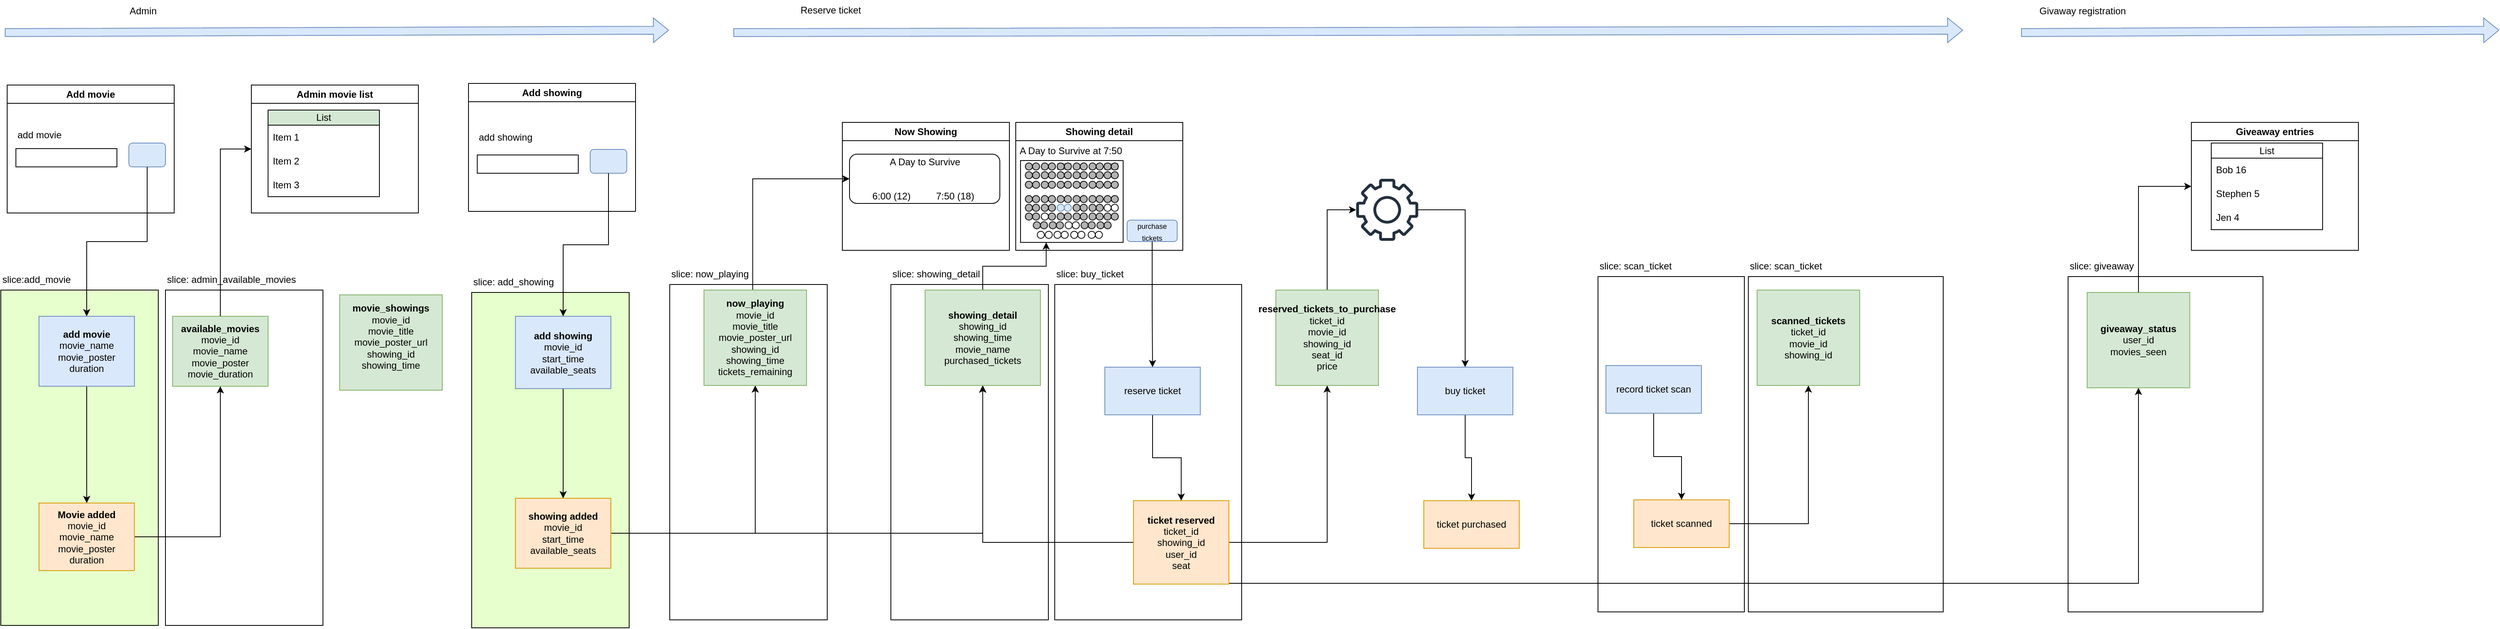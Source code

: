 <mxfile version="27.0.2">
  <diagram name="Page-1" id="JmkUH-GK_HIM8gPAQ7Ks">
    <mxGraphModel dx="1494" dy="1791" grid="0" gridSize="10" guides="1" tooltips="1" connect="1" arrows="1" fold="1" page="0" pageScale="1" pageWidth="850" pageHeight="1100" math="0" shadow="0">
      <root>
        <mxCell id="0" />
        <mxCell id="1" parent="0" />
        <mxCell id="UYK9WuExDDsvkr1m3CHj-1" value="" style="group" vertex="1" connectable="0" parent="1">
          <mxGeometry x="2244" y="-49" width="245" height="448" as="geometry" />
        </mxCell>
        <mxCell id="UYK9WuExDDsvkr1m3CHj-2" value="" style="rounded=0;whiteSpace=wrap;html=1;" vertex="1" parent="UYK9WuExDDsvkr1m3CHj-1">
          <mxGeometry y="26" width="245" height="422" as="geometry" />
        </mxCell>
        <mxCell id="UYK9WuExDDsvkr1m3CHj-3" value="slice: giveaway" style="text;html=1;align=left;verticalAlign=middle;resizable=0;points=[];autosize=1;strokeColor=none;fillColor=none;" vertex="1" parent="UYK9WuExDDsvkr1m3CHj-1">
          <mxGeometry width="99" height="26" as="geometry" />
        </mxCell>
        <mxCell id="UYK9WuExDDsvkr1m3CHj-5" value="&lt;b&gt;giveaway_status&lt;/b&gt;&lt;div&gt;user_id&lt;/div&gt;&lt;div&gt;movies_seen&lt;/div&gt;" style="rounded=0;whiteSpace=wrap;html=1;fillColor=#d5e8d4;strokeColor=#82b366;" vertex="1" parent="UYK9WuExDDsvkr1m3CHj-1">
          <mxGeometry x="24" y="46" width="129" height="120" as="geometry" />
        </mxCell>
        <mxCell id="ypWTz2C0_0CNNt2PtK0u-16" value="" style="group" parent="1" vertex="1" connectable="0">
          <mxGeometry x="1842" y="-49" width="245" height="448" as="geometry" />
        </mxCell>
        <mxCell id="ypWTz2C0_0CNNt2PtK0u-17" value="" style="rounded=0;whiteSpace=wrap;html=1;" parent="ypWTz2C0_0CNNt2PtK0u-16" vertex="1">
          <mxGeometry y="26" width="245" height="422" as="geometry" />
        </mxCell>
        <mxCell id="ypWTz2C0_0CNNt2PtK0u-18" value="slice: scan_ticket" style="text;html=1;align=left;verticalAlign=middle;resizable=0;points=[];autosize=1;strokeColor=none;fillColor=none;" parent="ypWTz2C0_0CNNt2PtK0u-16" vertex="1">
          <mxGeometry width="109" height="26" as="geometry" />
        </mxCell>
        <mxCell id="ypWTz2C0_0CNNt2PtK0u-13" value="" style="group" parent="1" vertex="1" connectable="0">
          <mxGeometry x="1653" y="-49" width="184" height="448" as="geometry" />
        </mxCell>
        <mxCell id="ypWTz2C0_0CNNt2PtK0u-14" value="" style="rounded=0;whiteSpace=wrap;html=1;" parent="ypWTz2C0_0CNNt2PtK0u-13" vertex="1">
          <mxGeometry y="26" width="184" height="422" as="geometry" />
        </mxCell>
        <mxCell id="ypWTz2C0_0CNNt2PtK0u-15" value="slice: scan_ticket" style="text;html=1;align=left;verticalAlign=middle;resizable=0;points=[];autosize=1;strokeColor=none;fillColor=none;" parent="ypWTz2C0_0CNNt2PtK0u-13" vertex="1">
          <mxGeometry width="109" height="26" as="geometry" />
        </mxCell>
        <mxCell id="ypWTz2C0_0CNNt2PtK0u-10" value="" style="group" parent="1" vertex="1" connectable="0">
          <mxGeometry x="970" y="-39" width="235" height="448" as="geometry" />
        </mxCell>
        <mxCell id="ypWTz2C0_0CNNt2PtK0u-11" value="" style="rounded=0;whiteSpace=wrap;html=1;" parent="ypWTz2C0_0CNNt2PtK0u-10" vertex="1">
          <mxGeometry y="26" width="235" height="422" as="geometry" />
        </mxCell>
        <mxCell id="ypWTz2C0_0CNNt2PtK0u-12" value="slice: buy_ticket" style="text;html=1;align=left;verticalAlign=middle;resizable=0;points=[];autosize=1;strokeColor=none;fillColor=none;" parent="ypWTz2C0_0CNNt2PtK0u-10" vertex="1">
          <mxGeometry width="103" height="26" as="geometry" />
        </mxCell>
        <mxCell id="ypWTz2C0_0CNNt2PtK0u-7" value="" style="group" parent="1" vertex="1" connectable="0">
          <mxGeometry x="764" y="-39" width="198" height="448" as="geometry" />
        </mxCell>
        <mxCell id="ypWTz2C0_0CNNt2PtK0u-8" value="" style="rounded=0;whiteSpace=wrap;html=1;" parent="ypWTz2C0_0CNNt2PtK0u-7" vertex="1">
          <mxGeometry y="26" width="198" height="422" as="geometry" />
        </mxCell>
        <mxCell id="ypWTz2C0_0CNNt2PtK0u-9" value="slice: showing_detail" style="text;html=1;align=left;verticalAlign=middle;resizable=0;points=[];autosize=1;strokeColor=none;fillColor=none;" parent="ypWTz2C0_0CNNt2PtK0u-7" vertex="1">
          <mxGeometry width="128" height="26" as="geometry" />
        </mxCell>
        <mxCell id="ypWTz2C0_0CNNt2PtK0u-4" value="" style="group" parent="1" vertex="1" connectable="0">
          <mxGeometry x="486" y="-39" width="198" height="448" as="geometry" />
        </mxCell>
        <mxCell id="ypWTz2C0_0CNNt2PtK0u-5" value="" style="rounded=0;whiteSpace=wrap;html=1;" parent="ypWTz2C0_0CNNt2PtK0u-4" vertex="1">
          <mxGeometry y="26" width="198" height="422" as="geometry" />
        </mxCell>
        <mxCell id="ypWTz2C0_0CNNt2PtK0u-6" value="slice: now_playing" style="text;html=1;align=left;verticalAlign=middle;resizable=0;points=[];autosize=1;strokeColor=none;fillColor=none;" parent="ypWTz2C0_0CNNt2PtK0u-4" vertex="1">
          <mxGeometry width="115" height="26" as="geometry" />
        </mxCell>
        <mxCell id="ypWTz2C0_0CNNt2PtK0u-1" value="" style="group" parent="1" vertex="1" connectable="0">
          <mxGeometry x="237" y="-29" width="198" height="448" as="geometry" />
        </mxCell>
        <mxCell id="ypWTz2C0_0CNNt2PtK0u-2" value="" style="rounded=0;whiteSpace=wrap;html=1;fillColor=#E6FFCC;" parent="ypWTz2C0_0CNNt2PtK0u-1" vertex="1">
          <mxGeometry y="26" width="198" height="422" as="geometry" />
        </mxCell>
        <mxCell id="ypWTz2C0_0CNNt2PtK0u-3" value="slice: add_showing" style="text;html=1;align=left;verticalAlign=middle;resizable=0;points=[];autosize=1;strokeColor=none;fillColor=none;" parent="ypWTz2C0_0CNNt2PtK0u-1" vertex="1">
          <mxGeometry width="119" height="26" as="geometry" />
        </mxCell>
        <mxCell id="LDC4ZmzUSmyWV4IE2Z3T-5" value="" style="group" parent="1" vertex="1" connectable="0">
          <mxGeometry x="-148" y="-32" width="198" height="448" as="geometry" />
        </mxCell>
        <mxCell id="LDC4ZmzUSmyWV4IE2Z3T-6" value="" style="rounded=0;whiteSpace=wrap;html=1;" parent="LDC4ZmzUSmyWV4IE2Z3T-5" vertex="1">
          <mxGeometry y="26" width="198" height="422" as="geometry" />
        </mxCell>
        <mxCell id="LDC4ZmzUSmyWV4IE2Z3T-7" value="slice: admin_available_movies" style="text;html=1;align=left;verticalAlign=middle;resizable=0;points=[];autosize=1;strokeColor=none;fillColor=none;" parent="LDC4ZmzUSmyWV4IE2Z3T-5" vertex="1">
          <mxGeometry width="180" height="26" as="geometry" />
        </mxCell>
        <mxCell id="LDC4ZmzUSmyWV4IE2Z3T-4" value="" style="group" parent="1" vertex="1" connectable="0">
          <mxGeometry x="-355" y="-32" width="198" height="448" as="geometry" />
        </mxCell>
        <mxCell id="LDC4ZmzUSmyWV4IE2Z3T-2" value="" style="rounded=0;whiteSpace=wrap;html=1;fillColor=#E6FFCC;" parent="LDC4ZmzUSmyWV4IE2Z3T-4" vertex="1">
          <mxGeometry y="26" width="198" height="422" as="geometry" />
        </mxCell>
        <mxCell id="LDC4ZmzUSmyWV4IE2Z3T-3" value="slice:add_movie" style="text;html=1;align=left;verticalAlign=middle;resizable=0;points=[];autosize=1;strokeColor=none;fillColor=none;" parent="LDC4ZmzUSmyWV4IE2Z3T-4" vertex="1">
          <mxGeometry width="104" height="26" as="geometry" />
        </mxCell>
        <mxCell id="vuQsww0IuLCk6k9ByEk7-26" style="edgeStyle=orthogonalEdgeStyle;rounded=0;orthogonalLoop=1;jettySize=auto;html=1;" parent="1" source="vuQsww0IuLCk6k9ByEk7-1" target="vuQsww0IuLCk6k9ByEk7-20" edge="1">
          <mxGeometry relative="1" as="geometry" />
        </mxCell>
        <mxCell id="vuQsww0IuLCk6k9ByEk7-1" value="&lt;b&gt;Movie added&lt;/b&gt;&lt;div&gt;movie_id&lt;/div&gt;&lt;div&gt;movie_name&lt;/div&gt;&lt;div&gt;movie_poster&lt;/div&gt;&lt;div&gt;duration&lt;/div&gt;" style="rounded=0;whiteSpace=wrap;html=1;fillColor=#ffe6cc;strokeColor=#d79b00;" parent="1" vertex="1">
          <mxGeometry x="-307" y="262" width="120" height="85" as="geometry" />
        </mxCell>
        <mxCell id="vuQsww0IuLCk6k9ByEk7-34" style="edgeStyle=orthogonalEdgeStyle;rounded=0;orthogonalLoop=1;jettySize=auto;html=1;fontFamily=Helvetica;fontSize=12;fontColor=default;" parent="1" source="vuQsww0IuLCk6k9ByEk7-2" target="vuQsww0IuLCk6k9ByEk7-33" edge="1">
          <mxGeometry relative="1" as="geometry" />
        </mxCell>
        <mxCell id="5K-VJtDxBj_M2HmHMAOJ-8" style="edgeStyle=orthogonalEdgeStyle;rounded=0;orthogonalLoop=1;jettySize=auto;html=1;entryX=0.5;entryY=1;entryDx=0;entryDy=0;" parent="1" source="vuQsww0IuLCk6k9ByEk7-2" target="5K-VJtDxBj_M2HmHMAOJ-6" edge="1">
          <mxGeometry relative="1" as="geometry" />
        </mxCell>
        <mxCell id="vuQsww0IuLCk6k9ByEk7-2" value="&lt;b&gt;showing added&lt;/b&gt;&lt;div&gt;movie_id&lt;/div&gt;&lt;div&gt;start_time&lt;/div&gt;&lt;div&gt;available_seats&lt;/div&gt;" style="rounded=0;whiteSpace=wrap;html=1;fillColor=#ffe6cc;strokeColor=#d79b00;" parent="1" vertex="1">
          <mxGeometry x="292" y="256" width="120" height="88" as="geometry" />
        </mxCell>
        <mxCell id="5K-VJtDxBj_M2HmHMAOJ-2" style="edgeStyle=orthogonalEdgeStyle;rounded=0;orthogonalLoop=1;jettySize=auto;html=1;" parent="1" source="vuQsww0IuLCk6k9ByEk7-3" target="5K-VJtDxBj_M2HmHMAOJ-1" edge="1">
          <mxGeometry relative="1" as="geometry" />
        </mxCell>
        <mxCell id="ypWTz2C0_0CNNt2PtK0u-26" style="edgeStyle=orthogonalEdgeStyle;rounded=0;orthogonalLoop=1;jettySize=auto;html=1;entryX=0.5;entryY=1;entryDx=0;entryDy=0;" parent="1" source="vuQsww0IuLCk6k9ByEk7-3" target="5K-VJtDxBj_M2HmHMAOJ-6" edge="1">
          <mxGeometry relative="1" as="geometry" />
        </mxCell>
        <mxCell id="UYK9WuExDDsvkr1m3CHj-11" style="edgeStyle=orthogonalEdgeStyle;rounded=0;orthogonalLoop=1;jettySize=auto;html=1;entryX=0.5;entryY=1;entryDx=0;entryDy=0;" edge="1" parent="1" source="vuQsww0IuLCk6k9ByEk7-3" target="UYK9WuExDDsvkr1m3CHj-5">
          <mxGeometry relative="1" as="geometry">
            <Array as="points">
              <mxPoint x="2332" y="363" />
            </Array>
          </mxGeometry>
        </mxCell>
        <mxCell id="vuQsww0IuLCk6k9ByEk7-3" value="&lt;b&gt;ticket reserved&lt;/b&gt;&lt;div&gt;ticket_id&lt;/div&gt;&lt;div&gt;showing_id&lt;/div&gt;&lt;div&gt;user_id&lt;/div&gt;&lt;div&gt;seat&lt;/div&gt;" style="rounded=0;whiteSpace=wrap;html=1;fillColor=#ffe6cc;strokeColor=#d79b00;" parent="1" vertex="1">
          <mxGeometry x="1069" y="259" width="120" height="105" as="geometry" />
        </mxCell>
        <mxCell id="5K-VJtDxBj_M2HmHMAOJ-4" style="edgeStyle=orthogonalEdgeStyle;rounded=0;orthogonalLoop=1;jettySize=auto;html=1;entryX=0.5;entryY=1;entryDx=0;entryDy=0;" parent="1" source="vuQsww0IuLCk6k9ByEk7-4" target="5K-VJtDxBj_M2HmHMAOJ-3" edge="1">
          <mxGeometry relative="1" as="geometry" />
        </mxCell>
        <mxCell id="vuQsww0IuLCk6k9ByEk7-4" value="ticket scanned" style="rounded=0;whiteSpace=wrap;html=1;fillColor=#ffe6cc;strokeColor=#d79b00;" parent="1" vertex="1">
          <mxGeometry x="1698" y="258" width="120" height="60" as="geometry" />
        </mxCell>
        <mxCell id="vuQsww0IuLCk6k9ByEk7-9" style="edgeStyle=orthogonalEdgeStyle;rounded=0;orthogonalLoop=1;jettySize=auto;html=1;" parent="1" source="vuQsww0IuLCk6k9ByEk7-5" target="vuQsww0IuLCk6k9ByEk7-1" edge="1">
          <mxGeometry relative="1" as="geometry" />
        </mxCell>
        <mxCell id="vuQsww0IuLCk6k9ByEk7-5" value="&lt;b&gt;add movie&lt;/b&gt;&lt;div&gt;movie_name&lt;/div&gt;&lt;div&gt;movie_poster&lt;/div&gt;&lt;div&gt;duration&lt;/div&gt;" style="rounded=0;whiteSpace=wrap;html=1;fillColor=#dae8fc;strokeColor=#6c8ebf;" parent="1" vertex="1">
          <mxGeometry x="-307" y="27" width="120" height="88" as="geometry" />
        </mxCell>
        <mxCell id="vuQsww0IuLCk6k9ByEk7-10" style="edgeStyle=orthogonalEdgeStyle;rounded=0;orthogonalLoop=1;jettySize=auto;html=1;" parent="1" source="vuQsww0IuLCk6k9ByEk7-6" target="vuQsww0IuLCk6k9ByEk7-2" edge="1">
          <mxGeometry relative="1" as="geometry" />
        </mxCell>
        <mxCell id="vuQsww0IuLCk6k9ByEk7-6" value="&lt;b&gt;add showing&lt;/b&gt;&lt;div&gt;movie_id&lt;/div&gt;&lt;div&gt;start_time&lt;/div&gt;&lt;div&gt;available_seats&lt;/div&gt;" style="rounded=0;whiteSpace=wrap;html=1;fillColor=#dae8fc;strokeColor=#6c8ebf;" parent="1" vertex="1">
          <mxGeometry x="292" y="27" width="120" height="91" as="geometry" />
        </mxCell>
        <mxCell id="vuQsww0IuLCk6k9ByEk7-11" style="edgeStyle=orthogonalEdgeStyle;rounded=0;orthogonalLoop=1;jettySize=auto;html=1;entryX=0.5;entryY=0;entryDx=0;entryDy=0;" parent="1" source="vuQsww0IuLCk6k9ByEk7-7" target="vuQsww0IuLCk6k9ByEk7-3" edge="1">
          <mxGeometry relative="1" as="geometry" />
        </mxCell>
        <mxCell id="vuQsww0IuLCk6k9ByEk7-7" value="reserve ticket" style="rounded=0;whiteSpace=wrap;html=1;fillColor=#dae8fc;strokeColor=#6c8ebf;" parent="1" vertex="1">
          <mxGeometry x="1033" y="91" width="120" height="60" as="geometry" />
        </mxCell>
        <mxCell id="vuQsww0IuLCk6k9ByEk7-12" style="edgeStyle=orthogonalEdgeStyle;rounded=0;orthogonalLoop=1;jettySize=auto;html=1;entryX=0.5;entryY=0;entryDx=0;entryDy=0;" parent="1" source="vuQsww0IuLCk6k9ByEk7-8" target="vuQsww0IuLCk6k9ByEk7-4" edge="1">
          <mxGeometry relative="1" as="geometry" />
        </mxCell>
        <mxCell id="vuQsww0IuLCk6k9ByEk7-8" value="record ticket scan" style="rounded=0;whiteSpace=wrap;html=1;fillColor=#dae8fc;strokeColor=#6c8ebf;" parent="1" vertex="1">
          <mxGeometry x="1663" y="89" width="120" height="60" as="geometry" />
        </mxCell>
        <mxCell id="vuQsww0IuLCk6k9ByEk7-13" value="Add movie" style="swimlane;whiteSpace=wrap;html=1;" parent="1" vertex="1">
          <mxGeometry x="-347" y="-264" width="210" height="161" as="geometry" />
        </mxCell>
        <mxCell id="vuQsww0IuLCk6k9ByEk7-14" value="" style="rounded=0;whiteSpace=wrap;html=1;" parent="vuQsww0IuLCk6k9ByEk7-13" vertex="1">
          <mxGeometry x="11" y="80" width="127" height="23" as="geometry" />
        </mxCell>
        <mxCell id="vuQsww0IuLCk6k9ByEk7-15" value="" style="rounded=1;whiteSpace=wrap;html=1;fillColor=#dae8fc;strokeColor=#6c8ebf;" parent="vuQsww0IuLCk6k9ByEk7-13" vertex="1">
          <mxGeometry x="153" y="73" width="46" height="30" as="geometry" />
        </mxCell>
        <mxCell id="vuQsww0IuLCk6k9ByEk7-31" value="add movie" style="text;html=1;align=left;verticalAlign=middle;whiteSpace=wrap;rounded=0;" parent="vuQsww0IuLCk6k9ByEk7-13" vertex="1">
          <mxGeometry x="11" y="48" width="70" height="30" as="geometry" />
        </mxCell>
        <mxCell id="vuQsww0IuLCk6k9ByEk7-16" style="edgeStyle=orthogonalEdgeStyle;rounded=0;orthogonalLoop=1;jettySize=auto;html=1;" parent="1" source="vuQsww0IuLCk6k9ByEk7-15" target="vuQsww0IuLCk6k9ByEk7-5" edge="1">
          <mxGeometry relative="1" as="geometry" />
        </mxCell>
        <mxCell id="vuQsww0IuLCk6k9ByEk7-17" value="Admin movie list" style="swimlane;whiteSpace=wrap;html=1;" parent="1" vertex="1">
          <mxGeometry x="-40" y="-264" width="210" height="161" as="geometry" />
        </mxCell>
        <mxCell id="vuQsww0IuLCk6k9ByEk7-21" value="List" style="swimlane;fontStyle=0;childLayout=stackLayout;horizontal=1;startSize=19;horizontalStack=0;resizeParent=1;resizeParentMax=0;resizeLast=0;collapsible=1;marginBottom=0;whiteSpace=wrap;html=1;fillColor=#D5E8D4;" parent="vuQsww0IuLCk6k9ByEk7-17" vertex="1">
          <mxGeometry x="21" y="31.5" width="140" height="109" as="geometry" />
        </mxCell>
        <mxCell id="vuQsww0IuLCk6k9ByEk7-22" value="Item 1" style="text;strokeColor=none;fillColor=none;align=left;verticalAlign=middle;spacingLeft=4;spacingRight=4;overflow=hidden;points=[[0,0.5],[1,0.5]];portConstraint=eastwest;rotatable=0;whiteSpace=wrap;html=1;" parent="vuQsww0IuLCk6k9ByEk7-21" vertex="1">
          <mxGeometry y="19" width="140" height="30" as="geometry" />
        </mxCell>
        <mxCell id="vuQsww0IuLCk6k9ByEk7-23" value="Item 2" style="text;strokeColor=none;fillColor=none;align=left;verticalAlign=middle;spacingLeft=4;spacingRight=4;overflow=hidden;points=[[0,0.5],[1,0.5]];portConstraint=eastwest;rotatable=0;whiteSpace=wrap;html=1;" parent="vuQsww0IuLCk6k9ByEk7-21" vertex="1">
          <mxGeometry y="49" width="140" height="30" as="geometry" />
        </mxCell>
        <mxCell id="vuQsww0IuLCk6k9ByEk7-24" value="Item 3" style="text;strokeColor=none;fillColor=none;align=left;verticalAlign=middle;spacingLeft=4;spacingRight=4;overflow=hidden;points=[[0,0.5],[1,0.5]];portConstraint=eastwest;rotatable=0;whiteSpace=wrap;html=1;" parent="vuQsww0IuLCk6k9ByEk7-21" vertex="1">
          <mxGeometry y="79" width="140" height="30" as="geometry" />
        </mxCell>
        <mxCell id="vuQsww0IuLCk6k9ByEk7-20" value="&lt;b&gt;available_movies&lt;/b&gt;&lt;div&gt;movie_id&lt;/div&gt;&lt;div&gt;movie_name&lt;/div&gt;&lt;div&gt;movie_poster&lt;/div&gt;&lt;div&gt;movie_duration&lt;/div&gt;" style="rounded=0;whiteSpace=wrap;html=1;fillColor=#d5e8d4;strokeColor=#82b366;" parent="1" vertex="1">
          <mxGeometry x="-139" y="27" width="120" height="88" as="geometry" />
        </mxCell>
        <mxCell id="vuQsww0IuLCk6k9ByEk7-25" style="edgeStyle=orthogonalEdgeStyle;rounded=0;orthogonalLoop=1;jettySize=auto;html=1;entryX=0;entryY=0.5;entryDx=0;entryDy=0;" parent="1" source="vuQsww0IuLCk6k9ByEk7-20" target="vuQsww0IuLCk6k9ByEk7-17" edge="1">
          <mxGeometry relative="1" as="geometry">
            <mxPoint x="88" y="-405.017" as="targetPoint" />
          </mxGeometry>
        </mxCell>
        <mxCell id="vuQsww0IuLCk6k9ByEk7-27" value="Add showing" style="swimlane;whiteSpace=wrap;html=1;" parent="1" vertex="1">
          <mxGeometry x="233" y="-266" width="210" height="161" as="geometry" />
        </mxCell>
        <mxCell id="vuQsww0IuLCk6k9ByEk7-28" value="" style="rounded=0;whiteSpace=wrap;html=1;" parent="vuQsww0IuLCk6k9ByEk7-27" vertex="1">
          <mxGeometry x="11" y="90" width="127" height="23" as="geometry" />
        </mxCell>
        <mxCell id="vuQsww0IuLCk6k9ByEk7-29" value="" style="rounded=1;whiteSpace=wrap;html=1;fillColor=#dae8fc;strokeColor=#6c8ebf;" parent="vuQsww0IuLCk6k9ByEk7-27" vertex="1">
          <mxGeometry x="153" y="83" width="46" height="30" as="geometry" />
        </mxCell>
        <mxCell id="vuQsww0IuLCk6k9ByEk7-30" value="add showing" style="text;html=1;align=left;verticalAlign=middle;whiteSpace=wrap;rounded=0;" parent="vuQsww0IuLCk6k9ByEk7-27" vertex="1">
          <mxGeometry x="11" y="53" width="70" height="30" as="geometry" />
        </mxCell>
        <mxCell id="vuQsww0IuLCk6k9ByEk7-32" style="edgeStyle=orthogonalEdgeStyle;rounded=0;orthogonalLoop=1;jettySize=auto;html=1;fontFamily=Helvetica;fontSize=12;fontColor=default;" parent="1" source="vuQsww0IuLCk6k9ByEk7-29" target="vuQsww0IuLCk6k9ByEk7-6" edge="1">
          <mxGeometry relative="1" as="geometry" />
        </mxCell>
        <mxCell id="vuQsww0IuLCk6k9ByEk7-42" style="edgeStyle=orthogonalEdgeStyle;rounded=0;orthogonalLoop=1;jettySize=auto;html=1;entryX=0;entryY=0.5;entryDx=0;entryDy=0;fontFamily=Helvetica;fontSize=12;fontColor=default;exitX=0.475;exitY=0.004;exitDx=0;exitDy=0;exitPerimeter=0;" parent="1" source="vuQsww0IuLCk6k9ByEk7-33" target="vuQsww0IuLCk6k9ByEk7-39" edge="1">
          <mxGeometry relative="1" as="geometry" />
        </mxCell>
        <mxCell id="vuQsww0IuLCk6k9ByEk7-33" value="&lt;b&gt;now_play&lt;/b&gt;&lt;b style=&quot;background-color: transparent; color: light-dark(rgb(0, 0, 0), rgb(255, 255, 255));&quot;&gt;ing&lt;/b&gt;&lt;div&gt;&lt;div&gt;movie_id&lt;/div&gt;&lt;div&gt;movie_title&lt;/div&gt;&lt;div&gt;movie_poster_url&lt;/div&gt;&lt;div&gt;showing_id&lt;/div&gt;&lt;div&gt;showing_time&lt;/div&gt;&lt;div&gt;tickets_remaining&lt;/div&gt;&lt;/div&gt;" style="rounded=0;whiteSpace=wrap;html=1;fillColor=#d5e8d4;strokeColor=#82b366;" parent="1" vertex="1">
          <mxGeometry x="529" y="-6" width="129" height="120" as="geometry" />
        </mxCell>
        <mxCell id="vuQsww0IuLCk6k9ByEk7-35" value="Now Showing" style="swimlane;whiteSpace=wrap;html=1;" parent="1" vertex="1">
          <mxGeometry x="703" y="-217" width="210" height="161" as="geometry" />
        </mxCell>
        <mxCell id="vuQsww0IuLCk6k9ByEk7-39" value="" style="rounded=1;whiteSpace=wrap;html=1;align=left;verticalAlign=middle;fontFamily=Helvetica;fontSize=12;fontColor=default;fillColor=none;gradientColor=none;" parent="vuQsww0IuLCk6k9ByEk7-35" vertex="1">
          <mxGeometry x="9" y="40" width="189" height="62" as="geometry" />
        </mxCell>
        <mxCell id="vuQsww0IuLCk6k9ByEk7-40" value="A Day to Survive" style="text;html=1;align=center;verticalAlign=middle;whiteSpace=wrap;rounded=0;fontFamily=Helvetica;fontSize=12;fontColor=default;" parent="vuQsww0IuLCk6k9ByEk7-35" vertex="1">
          <mxGeometry x="9" y="40" width="190" height="19" as="geometry" />
        </mxCell>
        <mxCell id="vuQsww0IuLCk6k9ByEk7-41" value="6:00 (12)&lt;span style=&quot;white-space: pre;&quot;&gt;&#x9;&lt;/span&gt;&lt;span style=&quot;white-space: pre;&quot;&gt;&#x9;&lt;/span&gt;7:50 (18)&amp;nbsp;" style="text;html=1;align=center;verticalAlign=bottom;whiteSpace=wrap;rounded=0;fontFamily=Helvetica;fontSize=12;fontColor=default;" parent="vuQsww0IuLCk6k9ByEk7-35" vertex="1">
          <mxGeometry x="9" y="84" width="189" height="18" as="geometry" />
        </mxCell>
        <mxCell id="vuQsww0IuLCk6k9ByEk7-43" value="Showing detail" style="swimlane;whiteSpace=wrap;html=1;" parent="1" vertex="1">
          <mxGeometry x="921" y="-217" width="210" height="161" as="geometry" />
        </mxCell>
        <mxCell id="vuQsww0IuLCk6k9ByEk7-45" value="A Day to Survive at 7:50" style="text;html=1;align=left;verticalAlign=middle;whiteSpace=wrap;rounded=0;fontFamily=Helvetica;fontSize=12;fontColor=default;" parent="vuQsww0IuLCk6k9ByEk7-43" vertex="1">
          <mxGeometry x="3" y="26" width="190" height="19" as="geometry" />
        </mxCell>
        <mxCell id="vuQsww0IuLCk6k9ByEk7-47" value="" style="rounded=0;whiteSpace=wrap;html=1;align=left;verticalAlign=middle;fontFamily=Helvetica;fontSize=12;fontColor=default;fillColor=none;gradientColor=none;" parent="vuQsww0IuLCk6k9ByEk7-43" vertex="1">
          <mxGeometry x="6" y="48" width="129" height="103" as="geometry" />
        </mxCell>
        <mxCell id="vuQsww0IuLCk6k9ByEk7-53" value="" style="ellipse;whiteSpace=wrap;html=1;aspect=fixed;rounded=0;align=left;verticalAlign=middle;fontFamily=Helvetica;fontSize=12;fontColor=default;fillColor=light-dark(#FFFFFF,#EDEDED);gradientColor=none;" parent="vuQsww0IuLCk6k9ByEk7-43" vertex="1">
          <mxGeometry x="27" y="137" width="9" height="9" as="geometry" />
        </mxCell>
        <mxCell id="vuQsww0IuLCk6k9ByEk7-54" value="" style="ellipse;whiteSpace=wrap;html=1;aspect=fixed;rounded=0;align=left;verticalAlign=middle;fontFamily=Helvetica;fontSize=12;fontColor=default;fillColor=light-dark(#FFFFFF,#EDEDED);gradientColor=none;" parent="vuQsww0IuLCk6k9ByEk7-43" vertex="1">
          <mxGeometry x="37" y="137" width="9" height="9" as="geometry" />
        </mxCell>
        <mxCell id="vuQsww0IuLCk6k9ByEk7-175" value="" style="group;fillColor=#B3B3B3;" parent="vuQsww0IuLCk6k9ByEk7-43" vertex="1" connectable="0">
          <mxGeometry x="52" y="51" width="18" height="9" as="geometry" />
        </mxCell>
        <mxCell id="vuQsww0IuLCk6k9ByEk7-176" value="" style="ellipse;whiteSpace=wrap;html=1;aspect=fixed;rounded=0;align=left;verticalAlign=middle;fontFamily=Helvetica;fontSize=12;fontColor=default;fillColor=#B3B3B3;gradientColor=none;" parent="vuQsww0IuLCk6k9ByEk7-175" vertex="1">
          <mxGeometry width="9" height="9" as="geometry" />
        </mxCell>
        <mxCell id="vuQsww0IuLCk6k9ByEk7-177" value="" style="ellipse;whiteSpace=wrap;html=1;aspect=fixed;rounded=0;align=left;verticalAlign=middle;fontFamily=Helvetica;fontSize=12;fontColor=default;fillColor=#B3B3B3;gradientColor=none;" parent="vuQsww0IuLCk6k9ByEk7-175" vertex="1">
          <mxGeometry x="9" width="9" height="9" as="geometry" />
        </mxCell>
        <mxCell id="vuQsww0IuLCk6k9ByEk7-184" value="" style="group;fillColor=#B3B3B3;" parent="vuQsww0IuLCk6k9ByEk7-43" vertex="1" connectable="0">
          <mxGeometry x="111" y="51" width="18" height="9" as="geometry" />
        </mxCell>
        <mxCell id="vuQsww0IuLCk6k9ByEk7-185" value="" style="ellipse;whiteSpace=wrap;html=1;aspect=fixed;rounded=0;align=left;verticalAlign=middle;fontFamily=Helvetica;fontSize=12;fontColor=default;fillColor=#B3B3B3;gradientColor=none;" parent="vuQsww0IuLCk6k9ByEk7-184" vertex="1">
          <mxGeometry width="9" height="9" as="geometry" />
        </mxCell>
        <mxCell id="vuQsww0IuLCk6k9ByEk7-186" value="" style="ellipse;whiteSpace=wrap;html=1;aspect=fixed;rounded=0;align=left;verticalAlign=middle;fontFamily=Helvetica;fontSize=12;fontColor=default;fillColor=#B3B3B3;gradientColor=none;" parent="vuQsww0IuLCk6k9ByEk7-184" vertex="1">
          <mxGeometry x="9" width="9" height="9" as="geometry" />
        </mxCell>
        <mxCell id="vuQsww0IuLCk6k9ByEk7-182" value="" style="ellipse;whiteSpace=wrap;html=1;aspect=fixed;rounded=0;align=left;verticalAlign=middle;fontFamily=Helvetica;fontSize=12;fontColor=default;fillColor=#B3B3B3;gradientColor=none;" parent="vuQsww0IuLCk6k9ByEk7-43" vertex="1">
          <mxGeometry x="12" y="51" width="9" height="9" as="geometry" />
        </mxCell>
        <mxCell id="vuQsww0IuLCk6k9ByEk7-183" value="" style="ellipse;whiteSpace=wrap;html=1;aspect=fixed;rounded=0;align=left;verticalAlign=middle;fontFamily=Helvetica;fontSize=12;fontColor=default;fillColor=#B3B3B3;gradientColor=none;" parent="vuQsww0IuLCk6k9ByEk7-43" vertex="1">
          <mxGeometry x="21" y="51" width="9" height="9" as="geometry" />
        </mxCell>
        <mxCell id="vuQsww0IuLCk6k9ByEk7-179" value="" style="ellipse;whiteSpace=wrap;html=1;aspect=fixed;rounded=0;align=left;verticalAlign=middle;fontFamily=Helvetica;fontSize=12;fontColor=default;fillColor=#B3B3B3;gradientColor=none;" parent="vuQsww0IuLCk6k9ByEk7-43" vertex="1">
          <mxGeometry x="32" y="51" width="9" height="9" as="geometry" />
        </mxCell>
        <mxCell id="vuQsww0IuLCk6k9ByEk7-180" value="" style="ellipse;whiteSpace=wrap;html=1;aspect=fixed;rounded=0;align=left;verticalAlign=middle;fontFamily=Helvetica;fontSize=12;fontColor=default;fillColor=#B3B3B3;gradientColor=none;" parent="vuQsww0IuLCk6k9ByEk7-43" vertex="1">
          <mxGeometry x="41" y="51" width="9" height="9" as="geometry" />
        </mxCell>
        <mxCell id="vuQsww0IuLCk6k9ByEk7-173" value="" style="ellipse;whiteSpace=wrap;html=1;aspect=fixed;rounded=0;align=left;verticalAlign=middle;fontFamily=Helvetica;fontSize=12;fontColor=default;fillColor=#B3B3B3;gradientColor=none;" parent="vuQsww0IuLCk6k9ByEk7-43" vertex="1">
          <mxGeometry x="72" y="51" width="9" height="9" as="geometry" />
        </mxCell>
        <mxCell id="vuQsww0IuLCk6k9ByEk7-174" value="" style="ellipse;whiteSpace=wrap;html=1;aspect=fixed;rounded=0;align=left;verticalAlign=middle;fontFamily=Helvetica;fontSize=12;fontColor=default;fillColor=#B3B3B3;gradientColor=none;" parent="vuQsww0IuLCk6k9ByEk7-43" vertex="1">
          <mxGeometry x="81" y="51" width="9" height="9" as="geometry" />
        </mxCell>
        <mxCell id="vuQsww0IuLCk6k9ByEk7-170" value="" style="ellipse;whiteSpace=wrap;html=1;aspect=fixed;rounded=0;align=left;verticalAlign=middle;fontFamily=Helvetica;fontSize=12;fontColor=default;fillColor=#B3B3B3;gradientColor=none;" parent="vuQsww0IuLCk6k9ByEk7-43" vertex="1">
          <mxGeometry x="92" y="51" width="9" height="9" as="geometry" />
        </mxCell>
        <mxCell id="vuQsww0IuLCk6k9ByEk7-171" value="" style="ellipse;whiteSpace=wrap;html=1;aspect=fixed;rounded=0;align=left;verticalAlign=middle;fontFamily=Helvetica;fontSize=12;fontColor=default;fillColor=#B3B3B3;gradientColor=none;" parent="vuQsww0IuLCk6k9ByEk7-43" vertex="1">
          <mxGeometry x="101" y="51" width="9" height="9" as="geometry" />
        </mxCell>
        <mxCell id="vuQsww0IuLCk6k9ByEk7-134" value="" style="ellipse;whiteSpace=wrap;html=1;aspect=fixed;rounded=0;align=left;verticalAlign=middle;fontFamily=Helvetica;fontSize=12;fontColor=default;fillColor=#B3B3B3;gradientColor=none;container=0;" parent="vuQsww0IuLCk6k9ByEk7-43" vertex="1">
          <mxGeometry x="92" y="74" width="9" height="9" as="geometry" />
        </mxCell>
        <mxCell id="vuQsww0IuLCk6k9ByEk7-135" value="" style="ellipse;whiteSpace=wrap;html=1;aspect=fixed;rounded=0;align=left;verticalAlign=middle;fontFamily=Helvetica;fontSize=12;fontColor=default;fillColor=#B3B3B3;gradientColor=none;container=0;" parent="vuQsww0IuLCk6k9ByEk7-43" vertex="1">
          <mxGeometry x="101" y="74" width="9" height="9" as="geometry" />
        </mxCell>
        <mxCell id="vuQsww0IuLCk6k9ByEk7-137" value="" style="ellipse;whiteSpace=wrap;html=1;aspect=fixed;rounded=0;align=left;verticalAlign=middle;fontFamily=Helvetica;fontSize=12;fontColor=default;fillColor=#B3B3B3;gradientColor=none;container=0;" parent="vuQsww0IuLCk6k9ByEk7-43" vertex="1">
          <mxGeometry x="72" y="74" width="9" height="9" as="geometry" />
        </mxCell>
        <mxCell id="vuQsww0IuLCk6k9ByEk7-138" value="" style="ellipse;whiteSpace=wrap;html=1;aspect=fixed;rounded=0;align=left;verticalAlign=middle;fontFamily=Helvetica;fontSize=12;fontColor=default;fillColor=#B3B3B3;gradientColor=none;container=0;" parent="vuQsww0IuLCk6k9ByEk7-43" vertex="1">
          <mxGeometry x="81" y="74" width="9" height="9" as="geometry" />
        </mxCell>
        <mxCell id="vuQsww0IuLCk6k9ByEk7-140" value="" style="ellipse;whiteSpace=wrap;html=1;aspect=fixed;rounded=0;align=left;verticalAlign=middle;fontFamily=Helvetica;fontSize=12;fontColor=default;fillColor=#B3B3B3;gradientColor=none;container=0;" parent="vuQsww0IuLCk6k9ByEk7-43" vertex="1">
          <mxGeometry x="52" y="74" width="9" height="9" as="geometry" />
        </mxCell>
        <mxCell id="vuQsww0IuLCk6k9ByEk7-141" value="" style="ellipse;whiteSpace=wrap;html=1;aspect=fixed;rounded=0;align=left;verticalAlign=middle;fontFamily=Helvetica;fontSize=12;fontColor=default;fillColor=#B3B3B3;gradientColor=none;container=0;" parent="vuQsww0IuLCk6k9ByEk7-43" vertex="1">
          <mxGeometry x="61" y="74" width="9" height="9" as="geometry" />
        </mxCell>
        <mxCell id="vuQsww0IuLCk6k9ByEk7-143" value="" style="ellipse;whiteSpace=wrap;html=1;aspect=fixed;rounded=0;align=left;verticalAlign=middle;fontFamily=Helvetica;fontSize=12;fontColor=default;fillColor=#B3B3B3;gradientColor=none;container=0;" parent="vuQsww0IuLCk6k9ByEk7-43" vertex="1">
          <mxGeometry x="32" y="74" width="9" height="9" as="geometry" />
        </mxCell>
        <mxCell id="vuQsww0IuLCk6k9ByEk7-144" value="" style="ellipse;whiteSpace=wrap;html=1;aspect=fixed;rounded=0;align=left;verticalAlign=middle;fontFamily=Helvetica;fontSize=12;fontColor=default;fillColor=#B3B3B3;gradientColor=none;container=0;" parent="vuQsww0IuLCk6k9ByEk7-43" vertex="1">
          <mxGeometry x="41" y="74" width="9" height="9" as="geometry" />
        </mxCell>
        <mxCell id="vuQsww0IuLCk6k9ByEk7-146" value="" style="ellipse;whiteSpace=wrap;html=1;aspect=fixed;rounded=0;align=left;verticalAlign=middle;fontFamily=Helvetica;fontSize=12;fontColor=default;fillColor=#B3B3B3;gradientColor=none;container=0;" parent="vuQsww0IuLCk6k9ByEk7-43" vertex="1">
          <mxGeometry x="12" y="74" width="9" height="9" as="geometry" />
        </mxCell>
        <mxCell id="vuQsww0IuLCk6k9ByEk7-147" value="" style="ellipse;whiteSpace=wrap;html=1;aspect=fixed;rounded=0;align=left;verticalAlign=middle;fontFamily=Helvetica;fontSize=12;fontColor=default;fillColor=#B3B3B3;gradientColor=none;container=0;" parent="vuQsww0IuLCk6k9ByEk7-43" vertex="1">
          <mxGeometry x="21" y="74" width="9" height="9" as="geometry" />
        </mxCell>
        <mxCell id="vuQsww0IuLCk6k9ByEk7-149" value="" style="ellipse;whiteSpace=wrap;html=1;aspect=fixed;rounded=0;align=left;verticalAlign=middle;fontFamily=Helvetica;fontSize=12;fontColor=default;fillColor=#B3B3B3;gradientColor=none;container=0;" parent="vuQsww0IuLCk6k9ByEk7-43" vertex="1">
          <mxGeometry x="111" y="74" width="9" height="9" as="geometry" />
        </mxCell>
        <mxCell id="vuQsww0IuLCk6k9ByEk7-150" value="" style="ellipse;whiteSpace=wrap;html=1;aspect=fixed;rounded=0;align=left;verticalAlign=middle;fontFamily=Helvetica;fontSize=12;fontColor=default;fillColor=#B3B3B3;gradientColor=none;container=0;" parent="vuQsww0IuLCk6k9ByEk7-43" vertex="1">
          <mxGeometry x="120" y="74" width="9" height="9" as="geometry" />
        </mxCell>
        <mxCell id="vuQsww0IuLCk6k9ByEk7-152" value="" style="ellipse;whiteSpace=wrap;html=1;aspect=fixed;rounded=0;align=left;verticalAlign=middle;fontFamily=Helvetica;fontSize=12;fontColor=default;fillColor=#B3B3B3;gradientColor=none;container=0;" parent="vuQsww0IuLCk6k9ByEk7-43" vertex="1">
          <mxGeometry x="92" y="62" width="9" height="9" as="geometry" />
        </mxCell>
        <mxCell id="vuQsww0IuLCk6k9ByEk7-153" value="" style="ellipse;whiteSpace=wrap;html=1;aspect=fixed;rounded=0;align=left;verticalAlign=middle;fontFamily=Helvetica;fontSize=12;fontColor=default;fillColor=#B3B3B3;gradientColor=none;container=0;" parent="vuQsww0IuLCk6k9ByEk7-43" vertex="1">
          <mxGeometry x="101" y="62" width="9" height="9" as="geometry" />
        </mxCell>
        <mxCell id="vuQsww0IuLCk6k9ByEk7-155" value="" style="ellipse;whiteSpace=wrap;html=1;aspect=fixed;rounded=0;align=left;verticalAlign=middle;fontFamily=Helvetica;fontSize=12;fontColor=default;fillColor=#B3B3B3;gradientColor=none;container=0;" parent="vuQsww0IuLCk6k9ByEk7-43" vertex="1">
          <mxGeometry x="72" y="62" width="9" height="9" as="geometry" />
        </mxCell>
        <mxCell id="vuQsww0IuLCk6k9ByEk7-156" value="" style="ellipse;whiteSpace=wrap;html=1;aspect=fixed;rounded=0;align=left;verticalAlign=middle;fontFamily=Helvetica;fontSize=12;fontColor=default;fillColor=#B3B3B3;gradientColor=none;container=0;" parent="vuQsww0IuLCk6k9ByEk7-43" vertex="1">
          <mxGeometry x="81" y="62" width="9" height="9" as="geometry" />
        </mxCell>
        <mxCell id="vuQsww0IuLCk6k9ByEk7-158" value="" style="ellipse;whiteSpace=wrap;html=1;aspect=fixed;rounded=0;align=left;verticalAlign=middle;fontFamily=Helvetica;fontSize=12;fontColor=default;fillColor=#B3B3B3;gradientColor=none;container=0;" parent="vuQsww0IuLCk6k9ByEk7-43" vertex="1">
          <mxGeometry x="52" y="62" width="9" height="9" as="geometry" />
        </mxCell>
        <mxCell id="vuQsww0IuLCk6k9ByEk7-159" value="" style="ellipse;whiteSpace=wrap;html=1;aspect=fixed;rounded=0;align=left;verticalAlign=middle;fontFamily=Helvetica;fontSize=12;fontColor=default;fillColor=#B3B3B3;gradientColor=none;container=0;" parent="vuQsww0IuLCk6k9ByEk7-43" vertex="1">
          <mxGeometry x="61" y="62" width="9" height="9" as="geometry" />
        </mxCell>
        <mxCell id="vuQsww0IuLCk6k9ByEk7-161" value="" style="ellipse;whiteSpace=wrap;html=1;aspect=fixed;rounded=0;align=left;verticalAlign=middle;fontFamily=Helvetica;fontSize=12;fontColor=default;fillColor=#B3B3B3;gradientColor=none;container=0;" parent="vuQsww0IuLCk6k9ByEk7-43" vertex="1">
          <mxGeometry x="32" y="62" width="9" height="9" as="geometry" />
        </mxCell>
        <mxCell id="vuQsww0IuLCk6k9ByEk7-162" value="" style="ellipse;whiteSpace=wrap;html=1;aspect=fixed;rounded=0;align=left;verticalAlign=middle;fontFamily=Helvetica;fontSize=12;fontColor=default;fillColor=#B3B3B3;gradientColor=none;container=0;" parent="vuQsww0IuLCk6k9ByEk7-43" vertex="1">
          <mxGeometry x="41" y="62" width="9" height="9" as="geometry" />
        </mxCell>
        <mxCell id="vuQsww0IuLCk6k9ByEk7-164" value="" style="ellipse;whiteSpace=wrap;html=1;aspect=fixed;rounded=0;align=left;verticalAlign=middle;fontFamily=Helvetica;fontSize=12;fontColor=default;fillColor=#B3B3B3;gradientColor=none;container=0;" parent="vuQsww0IuLCk6k9ByEk7-43" vertex="1">
          <mxGeometry x="12" y="62" width="9" height="9" as="geometry" />
        </mxCell>
        <mxCell id="vuQsww0IuLCk6k9ByEk7-165" value="" style="ellipse;whiteSpace=wrap;html=1;aspect=fixed;rounded=0;align=left;verticalAlign=middle;fontFamily=Helvetica;fontSize=12;fontColor=default;fillColor=#B3B3B3;gradientColor=none;container=0;" parent="vuQsww0IuLCk6k9ByEk7-43" vertex="1">
          <mxGeometry x="21" y="62" width="9" height="9" as="geometry" />
        </mxCell>
        <mxCell id="vuQsww0IuLCk6k9ByEk7-167" value="" style="ellipse;whiteSpace=wrap;html=1;aspect=fixed;rounded=0;align=left;verticalAlign=middle;fontFamily=Helvetica;fontSize=12;fontColor=default;fillColor=#B3B3B3;gradientColor=none;container=0;" parent="vuQsww0IuLCk6k9ByEk7-43" vertex="1">
          <mxGeometry x="111" y="62" width="9" height="9" as="geometry" />
        </mxCell>
        <mxCell id="vuQsww0IuLCk6k9ByEk7-168" value="" style="ellipse;whiteSpace=wrap;html=1;aspect=fixed;rounded=0;align=left;verticalAlign=middle;fontFamily=Helvetica;fontSize=12;fontColor=default;fillColor=#B3B3B3;gradientColor=none;container=0;" parent="vuQsww0IuLCk6k9ByEk7-43" vertex="1">
          <mxGeometry x="120" y="62" width="9" height="9" as="geometry" />
        </mxCell>
        <mxCell id="vuQsww0IuLCk6k9ByEk7-98" value="" style="ellipse;whiteSpace=wrap;html=1;aspect=fixed;rounded=0;align=left;verticalAlign=middle;fontFamily=Helvetica;fontSize=12;fontColor=default;fillColor=light-dark(#b3b3b3, #ededed);gradientColor=none;container=0;" parent="vuQsww0IuLCk6k9ByEk7-43" vertex="1">
          <mxGeometry x="92" y="103" width="9" height="9" as="geometry" />
        </mxCell>
        <mxCell id="vuQsww0IuLCk6k9ByEk7-99" value="" style="ellipse;whiteSpace=wrap;html=1;aspect=fixed;rounded=0;align=left;verticalAlign=middle;fontFamily=Helvetica;fontSize=12;fontColor=default;fillColor=light-dark(#b3b3b3, #ededed);gradientColor=none;container=0;" parent="vuQsww0IuLCk6k9ByEk7-43" vertex="1">
          <mxGeometry x="101" y="103" width="9" height="9" as="geometry" />
        </mxCell>
        <mxCell id="vuQsww0IuLCk6k9ByEk7-101" value="" style="ellipse;whiteSpace=wrap;html=1;aspect=fixed;rounded=0;align=left;verticalAlign=middle;fontFamily=Helvetica;fontSize=12;fontColor=default;fillColor=light-dark(#b3b3b3, #ededed);gradientColor=none;container=0;" parent="vuQsww0IuLCk6k9ByEk7-43" vertex="1">
          <mxGeometry x="72" y="103" width="9" height="9" as="geometry" />
        </mxCell>
        <mxCell id="vuQsww0IuLCk6k9ByEk7-102" value="" style="ellipse;whiteSpace=wrap;html=1;aspect=fixed;rounded=0;align=left;verticalAlign=middle;fontFamily=Helvetica;fontSize=12;fontColor=default;fillColor=light-dark(#b3b3b3, #ededed);gradientColor=none;container=0;" parent="vuQsww0IuLCk6k9ByEk7-43" vertex="1">
          <mxGeometry x="81" y="103" width="9" height="9" as="geometry" />
        </mxCell>
        <mxCell id="vuQsww0IuLCk6k9ByEk7-104" value="" style="ellipse;whiteSpace=wrap;html=1;aspect=fixed;rounded=0;align=left;verticalAlign=middle;fontFamily=Helvetica;fontSize=12;fillColor=#dae8fc;container=0;strokeColor=#6c8ebf;" parent="vuQsww0IuLCk6k9ByEk7-43" vertex="1">
          <mxGeometry x="52" y="103" width="9" height="9" as="geometry" />
        </mxCell>
        <mxCell id="vuQsww0IuLCk6k9ByEk7-105" value="" style="ellipse;whiteSpace=wrap;html=1;aspect=fixed;rounded=0;align=left;verticalAlign=middle;fontFamily=Helvetica;fontSize=12;fillColor=#dae8fc;container=0;strokeColor=#6c8ebf;" parent="vuQsww0IuLCk6k9ByEk7-43" vertex="1">
          <mxGeometry x="61" y="103" width="9" height="9" as="geometry" />
        </mxCell>
        <mxCell id="vuQsww0IuLCk6k9ByEk7-107" value="" style="ellipse;whiteSpace=wrap;html=1;aspect=fixed;rounded=0;align=left;verticalAlign=middle;fontFamily=Helvetica;fontSize=12;fontColor=default;fillColor=light-dark(#b3b3b3, #ededed);gradientColor=none;container=0;" parent="vuQsww0IuLCk6k9ByEk7-43" vertex="1">
          <mxGeometry x="32" y="103" width="9" height="9" as="geometry" />
        </mxCell>
        <mxCell id="vuQsww0IuLCk6k9ByEk7-108" value="" style="ellipse;whiteSpace=wrap;html=1;aspect=fixed;rounded=0;align=left;verticalAlign=middle;fontFamily=Helvetica;fontSize=12;fontColor=default;fillColor=light-dark(#b3b3b3, #ededed);gradientColor=none;container=0;" parent="vuQsww0IuLCk6k9ByEk7-43" vertex="1">
          <mxGeometry x="41" y="103" width="9" height="9" as="geometry" />
        </mxCell>
        <mxCell id="vuQsww0IuLCk6k9ByEk7-110" value="" style="ellipse;whiteSpace=wrap;html=1;aspect=fixed;rounded=0;align=left;verticalAlign=middle;fontFamily=Helvetica;fontSize=12;fontColor=default;fillColor=light-dark(#b3b3b3, #ededed);gradientColor=none;container=0;" parent="vuQsww0IuLCk6k9ByEk7-43" vertex="1">
          <mxGeometry x="12" y="103" width="9" height="9" as="geometry" />
        </mxCell>
        <mxCell id="vuQsww0IuLCk6k9ByEk7-111" value="" style="ellipse;whiteSpace=wrap;html=1;aspect=fixed;rounded=0;align=left;verticalAlign=middle;fontFamily=Helvetica;fontSize=12;fontColor=default;fillColor=light-dark(#b3b3b3, #ededed);gradientColor=none;container=0;" parent="vuQsww0IuLCk6k9ByEk7-43" vertex="1">
          <mxGeometry x="21" y="103" width="9" height="9" as="geometry" />
        </mxCell>
        <mxCell id="vuQsww0IuLCk6k9ByEk7-113" value="" style="ellipse;whiteSpace=wrap;html=1;aspect=fixed;rounded=0;align=left;verticalAlign=middle;fontFamily=Helvetica;fontSize=12;fontColor=default;fillColor=light-dark(#FFFFFF,#EDEDED);gradientColor=none;container=0;" parent="vuQsww0IuLCk6k9ByEk7-43" vertex="1">
          <mxGeometry x="111" y="103" width="9" height="9" as="geometry" />
        </mxCell>
        <mxCell id="vuQsww0IuLCk6k9ByEk7-114" value="" style="ellipse;whiteSpace=wrap;html=1;aspect=fixed;rounded=0;align=left;verticalAlign=middle;fontFamily=Helvetica;fontSize=12;fontColor=default;fillColor=light-dark(#FFFFFF,#EDEDED);gradientColor=none;container=0;" parent="vuQsww0IuLCk6k9ByEk7-43" vertex="1">
          <mxGeometry x="120" y="103" width="9" height="9" as="geometry" />
        </mxCell>
        <mxCell id="vuQsww0IuLCk6k9ByEk7-116" value="" style="ellipse;whiteSpace=wrap;html=1;aspect=fixed;rounded=0;align=left;verticalAlign=middle;fontFamily=Helvetica;fontSize=12;fontColor=default;fillColor=light-dark(#b3b3b3, #ededed);gradientColor=none;container=0;" parent="vuQsww0IuLCk6k9ByEk7-43" vertex="1">
          <mxGeometry x="92" y="92" width="9" height="9" as="geometry" />
        </mxCell>
        <mxCell id="vuQsww0IuLCk6k9ByEk7-117" value="" style="ellipse;whiteSpace=wrap;html=1;aspect=fixed;rounded=0;align=left;verticalAlign=middle;fontFamily=Helvetica;fontSize=12;fontColor=default;fillColor=light-dark(#b3b3b3, #ededed);gradientColor=none;container=0;" parent="vuQsww0IuLCk6k9ByEk7-43" vertex="1">
          <mxGeometry x="101" y="92" width="9" height="9" as="geometry" />
        </mxCell>
        <mxCell id="vuQsww0IuLCk6k9ByEk7-119" value="" style="ellipse;whiteSpace=wrap;html=1;aspect=fixed;rounded=0;align=left;verticalAlign=middle;fontFamily=Helvetica;fontSize=12;fontColor=default;fillColor=light-dark(#b3b3b3, #ededed);gradientColor=none;container=0;" parent="vuQsww0IuLCk6k9ByEk7-43" vertex="1">
          <mxGeometry x="72" y="92" width="9" height="9" as="geometry" />
        </mxCell>
        <mxCell id="vuQsww0IuLCk6k9ByEk7-120" value="" style="ellipse;whiteSpace=wrap;html=1;aspect=fixed;rounded=0;align=left;verticalAlign=middle;fontFamily=Helvetica;fontSize=12;fontColor=default;fillColor=light-dark(#b3b3b3, #ededed);gradientColor=none;container=0;" parent="vuQsww0IuLCk6k9ByEk7-43" vertex="1">
          <mxGeometry x="81" y="92" width="9" height="9" as="geometry" />
        </mxCell>
        <mxCell id="vuQsww0IuLCk6k9ByEk7-122" value="" style="ellipse;whiteSpace=wrap;html=1;aspect=fixed;rounded=0;align=left;verticalAlign=middle;fontFamily=Helvetica;fontSize=12;fontColor=default;fillColor=light-dark(#b3b3b3, #ededed);gradientColor=none;container=0;" parent="vuQsww0IuLCk6k9ByEk7-43" vertex="1">
          <mxGeometry x="52" y="92" width="9" height="9" as="geometry" />
        </mxCell>
        <mxCell id="vuQsww0IuLCk6k9ByEk7-123" value="" style="ellipse;whiteSpace=wrap;html=1;aspect=fixed;rounded=0;align=left;verticalAlign=middle;fontFamily=Helvetica;fontSize=12;fontColor=default;fillColor=light-dark(#b3b3b3, #ededed);gradientColor=none;container=0;" parent="vuQsww0IuLCk6k9ByEk7-43" vertex="1">
          <mxGeometry x="61" y="92" width="9" height="9" as="geometry" />
        </mxCell>
        <mxCell id="vuQsww0IuLCk6k9ByEk7-125" value="" style="ellipse;whiteSpace=wrap;html=1;aspect=fixed;rounded=0;align=left;verticalAlign=middle;fontFamily=Helvetica;fontSize=12;fontColor=default;fillColor=light-dark(#b3b3b3, #ededed);gradientColor=none;container=0;" parent="vuQsww0IuLCk6k9ByEk7-43" vertex="1">
          <mxGeometry x="32" y="92" width="9" height="9" as="geometry" />
        </mxCell>
        <mxCell id="vuQsww0IuLCk6k9ByEk7-126" value="" style="ellipse;whiteSpace=wrap;html=1;aspect=fixed;rounded=0;align=left;verticalAlign=middle;fontFamily=Helvetica;fontSize=12;fontColor=default;fillColor=light-dark(#b3b3b3, #ededed);gradientColor=none;container=0;" parent="vuQsww0IuLCk6k9ByEk7-43" vertex="1">
          <mxGeometry x="41" y="92" width="9" height="9" as="geometry" />
        </mxCell>
        <mxCell id="vuQsww0IuLCk6k9ByEk7-128" value="" style="ellipse;whiteSpace=wrap;html=1;aspect=fixed;rounded=0;align=left;verticalAlign=middle;fontFamily=Helvetica;fontSize=12;fontColor=default;fillColor=light-dark(#b3b3b3, #ededed);gradientColor=none;container=0;" parent="vuQsww0IuLCk6k9ByEk7-43" vertex="1">
          <mxGeometry x="12" y="92" width="9" height="9" as="geometry" />
        </mxCell>
        <mxCell id="vuQsww0IuLCk6k9ByEk7-129" value="" style="ellipse;whiteSpace=wrap;html=1;aspect=fixed;rounded=0;align=left;verticalAlign=middle;fontFamily=Helvetica;fontSize=12;fontColor=default;fillColor=light-dark(#b3b3b3, #ededed);gradientColor=none;container=0;" parent="vuQsww0IuLCk6k9ByEk7-43" vertex="1">
          <mxGeometry x="21" y="92" width="9" height="9" as="geometry" />
        </mxCell>
        <mxCell id="vuQsww0IuLCk6k9ByEk7-131" value="" style="ellipse;whiteSpace=wrap;html=1;aspect=fixed;rounded=0;align=left;verticalAlign=middle;fontFamily=Helvetica;fontSize=12;fontColor=default;fillColor=light-dark(#b3b3b3, #ededed);gradientColor=none;container=0;" parent="vuQsww0IuLCk6k9ByEk7-43" vertex="1">
          <mxGeometry x="111" y="92" width="9" height="9" as="geometry" />
        </mxCell>
        <mxCell id="vuQsww0IuLCk6k9ByEk7-132" value="" style="ellipse;whiteSpace=wrap;html=1;aspect=fixed;rounded=0;align=left;verticalAlign=middle;fontFamily=Helvetica;fontSize=12;fontColor=default;fillColor=light-dark(#b3b3b3, #ededed);gradientColor=none;container=0;" parent="vuQsww0IuLCk6k9ByEk7-43" vertex="1">
          <mxGeometry x="120" y="92" width="9" height="9" as="geometry" />
        </mxCell>
        <mxCell id="vuQsww0IuLCk6k9ByEk7-92" value="" style="ellipse;whiteSpace=wrap;html=1;aspect=fixed;rounded=0;align=left;verticalAlign=middle;fontFamily=Helvetica;fontSize=12;fontColor=default;fillColor=light-dark(#b3b3b3, #ededed);gradientColor=none;" parent="vuQsww0IuLCk6k9ByEk7-43" vertex="1">
          <mxGeometry x="12" y="114" width="9" height="9" as="geometry" />
        </mxCell>
        <mxCell id="vuQsww0IuLCk6k9ByEk7-93" value="" style="ellipse;whiteSpace=wrap;html=1;aspect=fixed;rounded=0;align=left;verticalAlign=middle;fontFamily=Helvetica;fontSize=12;fontColor=default;fillColor=light-dark(#b3b3b3, #ededed);gradientColor=none;" parent="vuQsww0IuLCk6k9ByEk7-43" vertex="1">
          <mxGeometry x="21" y="114" width="9" height="9" as="geometry" />
        </mxCell>
        <mxCell id="vuQsww0IuLCk6k9ByEk7-62" value="" style="ellipse;whiteSpace=wrap;html=1;aspect=fixed;rounded=0;align=left;verticalAlign=middle;fontFamily=Helvetica;fontSize=12;fontColor=default;fillColor=light-dark(#FFFFFF,#EDEDED);gradientColor=none;" parent="vuQsww0IuLCk6k9ByEk7-43" vertex="1">
          <mxGeometry x="91" y="137" width="9" height="9" as="geometry" />
        </mxCell>
        <mxCell id="vuQsww0IuLCk6k9ByEk7-63" value="" style="ellipse;whiteSpace=wrap;html=1;aspect=fixed;rounded=0;align=left;verticalAlign=middle;fontFamily=Helvetica;fontSize=12;fontColor=default;fillColor=light-dark(#FFFFFF,#EDEDED);gradientColor=none;" parent="vuQsww0IuLCk6k9ByEk7-43" vertex="1">
          <mxGeometry x="100" y="137" width="9" height="9" as="geometry" />
        </mxCell>
        <mxCell id="vuQsww0IuLCk6k9ByEk7-59" value="" style="ellipse;whiteSpace=wrap;html=1;aspect=fixed;rounded=0;align=left;verticalAlign=middle;fontFamily=Helvetica;fontSize=12;fontColor=default;fillColor=light-dark(#FFFFFF,#EDEDED);gradientColor=none;" parent="vuQsww0IuLCk6k9ByEk7-43" vertex="1">
          <mxGeometry x="69" y="137" width="9" height="9" as="geometry" />
        </mxCell>
        <mxCell id="vuQsww0IuLCk6k9ByEk7-60" value="" style="ellipse;whiteSpace=wrap;html=1;aspect=fixed;rounded=0;align=left;verticalAlign=middle;fontFamily=Helvetica;fontSize=12;fontColor=default;fillColor=light-dark(#FFFFFF,#EDEDED);gradientColor=none;" parent="vuQsww0IuLCk6k9ByEk7-43" vertex="1">
          <mxGeometry x="78" y="137" width="9" height="9" as="geometry" />
        </mxCell>
        <mxCell id="vuQsww0IuLCk6k9ByEk7-55" value="" style="ellipse;whiteSpace=wrap;html=1;aspect=fixed;rounded=0;align=left;verticalAlign=middle;fontFamily=Helvetica;fontSize=12;fontColor=default;fillColor=light-dark(#FFFFFF,#EDEDED);gradientColor=none;" parent="vuQsww0IuLCk6k9ByEk7-43" vertex="1">
          <mxGeometry x="48" y="137" width="9" height="9" as="geometry" />
        </mxCell>
        <mxCell id="vuQsww0IuLCk6k9ByEk7-56" value="" style="ellipse;whiteSpace=wrap;html=1;aspect=fixed;rounded=0;align=left;verticalAlign=middle;fontFamily=Helvetica;fontSize=12;fontColor=default;fillColor=light-dark(#FFFFFF,#EDEDED);gradientColor=none;" parent="vuQsww0IuLCk6k9ByEk7-43" vertex="1">
          <mxGeometry x="57" y="137" width="9" height="9" as="geometry" />
        </mxCell>
        <mxCell id="vuQsww0IuLCk6k9ByEk7-77" value="" style="ellipse;whiteSpace=wrap;html=1;aspect=fixed;rounded=0;align=left;verticalAlign=middle;fontFamily=Helvetica;fontSize=12;fontColor=default;fillColor=light-dark(#b3b3b3, #ededed);gradientColor=none;" parent="vuQsww0IuLCk6k9ByEk7-43" vertex="1">
          <mxGeometry x="22" y="125" width="9" height="9" as="geometry" />
        </mxCell>
        <mxCell id="vuQsww0IuLCk6k9ByEk7-78" value="" style="ellipse;whiteSpace=wrap;html=1;aspect=fixed;rounded=0;align=left;verticalAlign=middle;fontFamily=Helvetica;fontSize=12;fontColor=default;fillColor=light-dark(#b3b3b3, #ededed);gradientColor=none;" parent="vuQsww0IuLCk6k9ByEk7-43" vertex="1">
          <mxGeometry x="31" y="125" width="9" height="9" as="geometry" />
        </mxCell>
        <mxCell id="vuQsww0IuLCk6k9ByEk7-74" value="" style="ellipse;whiteSpace=wrap;html=1;aspect=fixed;rounded=0;align=left;verticalAlign=middle;fontFamily=Helvetica;fontSize=12;fontColor=default;fillColor=light-dark(#b3b3b3, #ededed);gradientColor=none;" parent="vuQsww0IuLCk6k9ByEk7-43" vertex="1">
          <mxGeometry x="42" y="125" width="9" height="9" as="geometry" />
        </mxCell>
        <mxCell id="vuQsww0IuLCk6k9ByEk7-75" value="" style="ellipse;whiteSpace=wrap;html=1;aspect=fixed;rounded=0;align=left;verticalAlign=middle;fontFamily=Helvetica;fontSize=12;fontColor=default;fillColor=light-dark(#b3b3b3, #ededed);gradientColor=none;" parent="vuQsww0IuLCk6k9ByEk7-43" vertex="1">
          <mxGeometry x="51" y="125" width="9" height="9" as="geometry" />
        </mxCell>
        <mxCell id="vuQsww0IuLCk6k9ByEk7-71" value="" style="ellipse;whiteSpace=wrap;html=1;aspect=fixed;rounded=0;align=left;verticalAlign=middle;fontFamily=Helvetica;fontSize=12;fontColor=default;fillColor=light-dark(#FFFFFF,#EDEDED);gradientColor=none;" parent="vuQsww0IuLCk6k9ByEk7-43" vertex="1">
          <mxGeometry x="62" y="125" width="9" height="9" as="geometry" />
        </mxCell>
        <mxCell id="vuQsww0IuLCk6k9ByEk7-72" value="" style="ellipse;whiteSpace=wrap;html=1;aspect=fixed;rounded=0;align=left;verticalAlign=middle;fontFamily=Helvetica;fontSize=12;fontColor=default;fillColor=light-dark(#FFFFFF,#EDEDED);gradientColor=none;" parent="vuQsww0IuLCk6k9ByEk7-43" vertex="1">
          <mxGeometry x="71" y="125" width="9" height="9" as="geometry" />
        </mxCell>
        <mxCell id="vuQsww0IuLCk6k9ByEk7-68" value="" style="ellipse;whiteSpace=wrap;html=1;aspect=fixed;rounded=0;align=left;verticalAlign=middle;fontFamily=Helvetica;fontSize=12;fontColor=default;fillColor=light-dark(#b3b3b3, #ededed);gradientColor=none;" parent="vuQsww0IuLCk6k9ByEk7-43" vertex="1">
          <mxGeometry x="82" y="125" width="9" height="9" as="geometry" />
        </mxCell>
        <mxCell id="vuQsww0IuLCk6k9ByEk7-69" value="" style="ellipse;whiteSpace=wrap;html=1;aspect=fixed;rounded=0;align=left;verticalAlign=middle;fontFamily=Helvetica;fontSize=12;fontColor=default;fillColor=light-dark(#b3b3b3, #ededed);gradientColor=none;" parent="vuQsww0IuLCk6k9ByEk7-43" vertex="1">
          <mxGeometry x="91" y="125" width="9" height="9" as="geometry" />
        </mxCell>
        <mxCell id="vuQsww0IuLCk6k9ByEk7-65" value="" style="ellipse;whiteSpace=wrap;html=1;aspect=fixed;rounded=0;align=left;verticalAlign=middle;fontFamily=Helvetica;fontSize=12;fontColor=default;fillColor=light-dark(#b3b3b3, #ededed);gradientColor=none;" parent="vuQsww0IuLCk6k9ByEk7-43" vertex="1">
          <mxGeometry x="102" y="125" width="9" height="9" as="geometry" />
        </mxCell>
        <mxCell id="vuQsww0IuLCk6k9ByEk7-66" value="" style="ellipse;whiteSpace=wrap;html=1;aspect=fixed;rounded=0;align=left;verticalAlign=middle;fontFamily=Helvetica;fontSize=12;fontColor=default;fillColor=light-dark(#b3b3b3, #ededed);gradientColor=none;" parent="vuQsww0IuLCk6k9ByEk7-43" vertex="1">
          <mxGeometry x="111" y="125" width="9" height="9" as="geometry" />
        </mxCell>
        <mxCell id="vuQsww0IuLCk6k9ByEk7-95" value="" style="ellipse;whiteSpace=wrap;html=1;aspect=fixed;rounded=0;align=left;verticalAlign=middle;fontFamily=Helvetica;fontSize=12;fontColor=default;fillColor=light-dark(#b3b3b3, #ededed);gradientColor=none;" parent="vuQsww0IuLCk6k9ByEk7-43" vertex="1">
          <mxGeometry x="111" y="114" width="9" height="9" as="geometry" />
        </mxCell>
        <mxCell id="vuQsww0IuLCk6k9ByEk7-96" value="" style="ellipse;whiteSpace=wrap;html=1;aspect=fixed;rounded=0;align=left;verticalAlign=middle;fontFamily=Helvetica;fontSize=12;fontColor=default;fillColor=light-dark(#b3b3b3, #ededed);gradientColor=none;" parent="vuQsww0IuLCk6k9ByEk7-43" vertex="1">
          <mxGeometry x="120" y="114" width="9" height="9" as="geometry" />
        </mxCell>
        <mxCell id="vuQsww0IuLCk6k9ByEk7-80" value="" style="ellipse;whiteSpace=wrap;html=1;aspect=fixed;rounded=0;align=left;verticalAlign=middle;fontFamily=Helvetica;fontSize=12;fontColor=default;fillColor=light-dark(#b3b3b3, #ededed);gradientColor=none;" parent="vuQsww0IuLCk6k9ByEk7-43" vertex="1">
          <mxGeometry x="92" y="114" width="9" height="9" as="geometry" />
        </mxCell>
        <mxCell id="vuQsww0IuLCk6k9ByEk7-81" value="" style="ellipse;whiteSpace=wrap;html=1;aspect=fixed;rounded=0;align=left;verticalAlign=middle;fontFamily=Helvetica;fontSize=12;fontColor=default;fillColor=light-dark(#b3b3b3, #ededed);gradientColor=none;" parent="vuQsww0IuLCk6k9ByEk7-43" vertex="1">
          <mxGeometry x="101" y="114" width="9" height="9" as="geometry" />
        </mxCell>
        <mxCell id="vuQsww0IuLCk6k9ByEk7-83" value="" style="ellipse;whiteSpace=wrap;html=1;aspect=fixed;rounded=0;align=left;verticalAlign=middle;fontFamily=Helvetica;fontSize=12;fontColor=default;fillColor=light-dark(#b3b3b3, #ededed);gradientColor=none;" parent="vuQsww0IuLCk6k9ByEk7-43" vertex="1">
          <mxGeometry x="72" y="114" width="9" height="9" as="geometry" />
        </mxCell>
        <mxCell id="vuQsww0IuLCk6k9ByEk7-84" value="" style="ellipse;whiteSpace=wrap;html=1;aspect=fixed;rounded=0;align=left;verticalAlign=middle;fontFamily=Helvetica;fontSize=12;fontColor=default;fillColor=light-dark(#b3b3b3, #ededed);gradientColor=none;" parent="vuQsww0IuLCk6k9ByEk7-43" vertex="1">
          <mxGeometry x="81" y="114" width="9" height="9" as="geometry" />
        </mxCell>
        <mxCell id="vuQsww0IuLCk6k9ByEk7-86" value="" style="ellipse;whiteSpace=wrap;html=1;aspect=fixed;rounded=0;align=left;verticalAlign=middle;fontFamily=Helvetica;fontSize=12;fontColor=default;fillColor=light-dark(#b3b3b3, #ededed);gradientColor=none;" parent="vuQsww0IuLCk6k9ByEk7-43" vertex="1">
          <mxGeometry x="52" y="114" width="9" height="9" as="geometry" />
        </mxCell>
        <mxCell id="vuQsww0IuLCk6k9ByEk7-87" value="" style="ellipse;whiteSpace=wrap;html=1;aspect=fixed;rounded=0;align=left;verticalAlign=middle;fontFamily=Helvetica;fontSize=12;fontColor=default;fillColor=light-dark(#b3b3b3, #ededed);gradientColor=none;" parent="vuQsww0IuLCk6k9ByEk7-43" vertex="1">
          <mxGeometry x="61" y="114" width="9" height="9" as="geometry" />
        </mxCell>
        <mxCell id="vuQsww0IuLCk6k9ByEk7-89" value="" style="ellipse;whiteSpace=wrap;html=1;aspect=fixed;rounded=0;align=left;verticalAlign=middle;fontFamily=Helvetica;fontSize=12;fontColor=default;fillColor=light-dark(#FFFFFF,#EDEDED);gradientColor=none;" parent="vuQsww0IuLCk6k9ByEk7-43" vertex="1">
          <mxGeometry x="32" y="114" width="9" height="9" as="geometry" />
        </mxCell>
        <mxCell id="vuQsww0IuLCk6k9ByEk7-90" value="" style="ellipse;whiteSpace=wrap;html=1;aspect=fixed;rounded=0;align=left;verticalAlign=middle;fontFamily=Helvetica;fontSize=12;fontColor=default;fillColor=light-dark(#b3b3b3, #ededed);gradientColor=none;" parent="vuQsww0IuLCk6k9ByEk7-43" vertex="1">
          <mxGeometry x="41" y="114" width="9" height="9" as="geometry" />
        </mxCell>
        <mxCell id="vuQsww0IuLCk6k9ByEk7-189" value="&lt;font style=&quot;font-size: 9px;&quot;&gt;purchase tickets&lt;/font&gt;" style="rounded=1;whiteSpace=wrap;html=1;align=center;verticalAlign=middle;fontFamily=Helvetica;fontSize=12;fillColor=#dae8fc;strokeColor=#6c8ebf;" parent="vuQsww0IuLCk6k9ByEk7-43" vertex="1">
          <mxGeometry x="140" y="123" width="63" height="27" as="geometry" />
        </mxCell>
        <mxCell id="vuQsww0IuLCk6k9ByEk7-190" style="edgeStyle=orthogonalEdgeStyle;rounded=0;orthogonalLoop=1;jettySize=auto;html=1;entryX=0.5;entryY=0;entryDx=0;entryDy=0;fontFamily=Helvetica;fontSize=12;fontColor=default;" parent="1" source="vuQsww0IuLCk6k9ByEk7-189" target="vuQsww0IuLCk6k9ByEk7-7" edge="1">
          <mxGeometry relative="1" as="geometry" />
        </mxCell>
        <mxCell id="ypWTz2C0_0CNNt2PtK0u-20" style="edgeStyle=orthogonalEdgeStyle;rounded=0;orthogonalLoop=1;jettySize=auto;html=1;" parent="1" source="5K-VJtDxBj_M2HmHMAOJ-1" target="ypWTz2C0_0CNNt2PtK0u-19" edge="1">
          <mxGeometry relative="1" as="geometry">
            <Array as="points">
              <mxPoint x="1313" y="-107" />
            </Array>
          </mxGeometry>
        </mxCell>
        <mxCell id="5K-VJtDxBj_M2HmHMAOJ-1" value="&lt;b&gt;reserved_tickets_to_purchase&lt;/b&gt;&lt;div&gt;ticket_id&lt;/div&gt;&lt;div&gt;movie_id&lt;/div&gt;&lt;div&gt;showing_id&lt;/div&gt;&lt;div&gt;seat_id&lt;/div&gt;&lt;div&gt;price&lt;/div&gt;" style="rounded=0;whiteSpace=wrap;html=1;fillColor=#d5e8d4;strokeColor=#82b366;" parent="1" vertex="1">
          <mxGeometry x="1248" y="-6" width="129" height="120" as="geometry" />
        </mxCell>
        <mxCell id="5K-VJtDxBj_M2HmHMAOJ-3" value="&lt;b&gt;scanned_tickets&lt;/b&gt;&lt;div&gt;ticket_id&lt;/div&gt;&lt;div&gt;movie_id&lt;/div&gt;&lt;div&gt;showing_id&lt;/div&gt;" style="rounded=0;whiteSpace=wrap;html=1;fillColor=#d5e8d4;strokeColor=#82b366;" parent="1" vertex="1">
          <mxGeometry x="1853" y="-6" width="129" height="120" as="geometry" />
        </mxCell>
        <mxCell id="5K-VJtDxBj_M2HmHMAOJ-7" style="edgeStyle=orthogonalEdgeStyle;rounded=0;orthogonalLoop=1;jettySize=auto;html=1;entryX=0.25;entryY=1;entryDx=0;entryDy=0;" parent="1" source="5K-VJtDxBj_M2HmHMAOJ-6" target="vuQsww0IuLCk6k9ByEk7-47" edge="1">
          <mxGeometry relative="1" as="geometry" />
        </mxCell>
        <mxCell id="5K-VJtDxBj_M2HmHMAOJ-6" value="&lt;b&gt;showing_detail&lt;/b&gt;&lt;div&gt;showing_id&lt;/div&gt;&lt;div&gt;showing_time&lt;/div&gt;&lt;div&gt;movie_name&lt;/div&gt;&lt;div&gt;purchased_tickets&lt;/div&gt;" style="rounded=0;whiteSpace=wrap;html=1;fillColor=#d5e8d4;strokeColor=#82b366;" parent="1" vertex="1">
          <mxGeometry x="807" y="-6" width="145" height="120" as="geometry" />
        </mxCell>
        <mxCell id="LDC4ZmzUSmyWV4IE2Z3T-1" value="&lt;b&gt;movie_showings&lt;/b&gt;&lt;div&gt;movie_id&lt;/div&gt;&lt;div&gt;movie_title&lt;/div&gt;&lt;div&gt;movie_poster_url&lt;/div&gt;&lt;div&gt;showing_id&lt;/div&gt;&lt;div&gt;showing_time&lt;/div&gt;&lt;div&gt;&lt;br&gt;&lt;/div&gt;" style="rounded=0;whiteSpace=wrap;html=1;fillColor=#d5e8d4;strokeColor=#82b366;" parent="1" vertex="1">
          <mxGeometry x="71" width="129" height="120" as="geometry" />
        </mxCell>
        <mxCell id="LDC4ZmzUSmyWV4IE2Z3T-11" value="" style="shape=flexArrow;endArrow=classic;html=1;rounded=0;fillColor=#dae8fc;strokeColor=#6c8ebf;" parent="1" edge="1">
          <mxGeometry width="50" height="50" relative="1" as="geometry">
            <mxPoint x="-350" y="-330" as="sourcePoint" />
            <mxPoint x="485" y="-333" as="targetPoint" />
          </mxGeometry>
        </mxCell>
        <mxCell id="LDC4ZmzUSmyWV4IE2Z3T-12" value="Admin&amp;nbsp;" style="text;html=1;align=left;verticalAlign=middle;resizable=0;points=[];autosize=1;strokeColor=none;fillColor=none;" parent="1" vertex="1">
          <mxGeometry x="-195" y="-370" width="55" height="26" as="geometry" />
        </mxCell>
        <mxCell id="LDC4ZmzUSmyWV4IE2Z3T-13" value="" style="shape=flexArrow;endArrow=classic;html=1;rounded=0;fillColor=#dae8fc;strokeColor=#6c8ebf;" parent="1" edge="1">
          <mxGeometry width="50" height="50" relative="1" as="geometry">
            <mxPoint x="566" y="-330" as="sourcePoint" />
            <mxPoint x="2112" y="-333" as="targetPoint" />
          </mxGeometry>
        </mxCell>
        <mxCell id="LDC4ZmzUSmyWV4IE2Z3T-14" value="Reserve ticket" style="text;html=1;align=center;verticalAlign=middle;resizable=0;points=[];autosize=1;strokeColor=none;fillColor=none;" parent="1" vertex="1">
          <mxGeometry x="641" y="-371" width="94" height="26" as="geometry" />
        </mxCell>
        <mxCell id="LDC4ZmzUSmyWV4IE2Z3T-15" value="" style="shape=flexArrow;endArrow=classic;html=1;rounded=0;fillColor=#dae8fc;strokeColor=#6c8ebf;" parent="1" edge="1">
          <mxGeometry width="50" height="50" relative="1" as="geometry">
            <mxPoint x="2185" y="-330" as="sourcePoint" />
            <mxPoint x="2786" y="-333" as="targetPoint" />
          </mxGeometry>
        </mxCell>
        <mxCell id="LDC4ZmzUSmyWV4IE2Z3T-16" value="Givaway registration" style="text;html=1;align=left;verticalAlign=middle;resizable=0;points=[];autosize=1;strokeColor=none;fillColor=none;" parent="1" vertex="1">
          <mxGeometry x="2206" y="-370" width="127" height="26" as="geometry" />
        </mxCell>
        <mxCell id="ypWTz2C0_0CNNt2PtK0u-23" style="edgeStyle=orthogonalEdgeStyle;rounded=0;orthogonalLoop=1;jettySize=auto;html=1;entryX=0.5;entryY=0;entryDx=0;entryDy=0;" parent="1" source="ypWTz2C0_0CNNt2PtK0u-19" target="ypWTz2C0_0CNNt2PtK0u-21" edge="1">
          <mxGeometry relative="1" as="geometry">
            <Array as="points">
              <mxPoint x="1486" y="-107" />
            </Array>
          </mxGeometry>
        </mxCell>
        <mxCell id="ypWTz2C0_0CNNt2PtK0u-19" value="" style="sketch=0;outlineConnect=0;fontColor=#232F3E;gradientColor=none;fillColor=#232F3D;strokeColor=none;dashed=0;verticalLabelPosition=bottom;verticalAlign=top;align=center;html=1;fontSize=12;fontStyle=0;aspect=fixed;pointerEvents=1;shape=mxgraph.aws4.gear;" parent="1" vertex="1">
          <mxGeometry x="1349" y="-146" width="78" height="78" as="geometry" />
        </mxCell>
        <mxCell id="ypWTz2C0_0CNNt2PtK0u-24" style="edgeStyle=orthogonalEdgeStyle;rounded=0;orthogonalLoop=1;jettySize=auto;html=1;entryX=0.5;entryY=0;entryDx=0;entryDy=0;" parent="1" source="ypWTz2C0_0CNNt2PtK0u-21" target="ypWTz2C0_0CNNt2PtK0u-22" edge="1">
          <mxGeometry relative="1" as="geometry" />
        </mxCell>
        <mxCell id="ypWTz2C0_0CNNt2PtK0u-21" value="buy ticket" style="rounded=0;whiteSpace=wrap;html=1;fillColor=#dae8fc;strokeColor=#6c8ebf;" parent="1" vertex="1">
          <mxGeometry x="1426" y="91" width="120" height="60" as="geometry" />
        </mxCell>
        <mxCell id="ypWTz2C0_0CNNt2PtK0u-22" value="ticket purchased" style="rounded=0;whiteSpace=wrap;html=1;fillColor=#ffe6cc;strokeColor=#d79b00;" parent="1" vertex="1">
          <mxGeometry x="1434" y="259" width="120" height="60" as="geometry" />
        </mxCell>
        <mxCell id="UYK9WuExDDsvkr1m3CHj-4" style="edgeStyle=orthogonalEdgeStyle;rounded=0;orthogonalLoop=1;jettySize=auto;html=1;entryX=0;entryY=0.5;entryDx=0;entryDy=0;exitX=0.5;exitY=0;exitDx=0;exitDy=0;" edge="1" source="UYK9WuExDDsvkr1m3CHj-5" target="UYK9WuExDDsvkr1m3CHj-6" parent="1">
          <mxGeometry relative="1" as="geometry" />
        </mxCell>
        <mxCell id="UYK9WuExDDsvkr1m3CHj-6" value="Giveaway entries" style="swimlane;whiteSpace=wrap;html=1;" vertex="1" parent="1">
          <mxGeometry x="2399" y="-217" width="210" height="161" as="geometry" />
        </mxCell>
        <mxCell id="UYK9WuExDDsvkr1m3CHj-7" value="List" style="swimlane;fontStyle=0;childLayout=stackLayout;horizontal=1;startSize=19;horizontalStack=0;resizeParent=1;resizeParentMax=0;resizeLast=0;collapsible=1;marginBottom=0;whiteSpace=wrap;html=1;" vertex="1" parent="UYK9WuExDDsvkr1m3CHj-6">
          <mxGeometry x="25" y="26" width="140" height="109" as="geometry" />
        </mxCell>
        <mxCell id="UYK9WuExDDsvkr1m3CHj-8" value="Bob 16" style="text;strokeColor=none;fillColor=none;align=left;verticalAlign=middle;spacingLeft=4;spacingRight=4;overflow=hidden;points=[[0,0.5],[1,0.5]];portConstraint=eastwest;rotatable=0;whiteSpace=wrap;html=1;" vertex="1" parent="UYK9WuExDDsvkr1m3CHj-7">
          <mxGeometry y="19" width="140" height="30" as="geometry" />
        </mxCell>
        <mxCell id="UYK9WuExDDsvkr1m3CHj-9" value="Stephen 5" style="text;strokeColor=none;fillColor=none;align=left;verticalAlign=middle;spacingLeft=4;spacingRight=4;overflow=hidden;points=[[0,0.5],[1,0.5]];portConstraint=eastwest;rotatable=0;whiteSpace=wrap;html=1;" vertex="1" parent="UYK9WuExDDsvkr1m3CHj-7">
          <mxGeometry y="49" width="140" height="30" as="geometry" />
        </mxCell>
        <mxCell id="UYK9WuExDDsvkr1m3CHj-10" value="Jen 4" style="text;strokeColor=none;fillColor=none;align=left;verticalAlign=middle;spacingLeft=4;spacingRight=4;overflow=hidden;points=[[0,0.5],[1,0.5]];portConstraint=eastwest;rotatable=0;whiteSpace=wrap;html=1;" vertex="1" parent="UYK9WuExDDsvkr1m3CHj-7">
          <mxGeometry y="79" width="140" height="30" as="geometry" />
        </mxCell>
      </root>
    </mxGraphModel>
  </diagram>
</mxfile>
